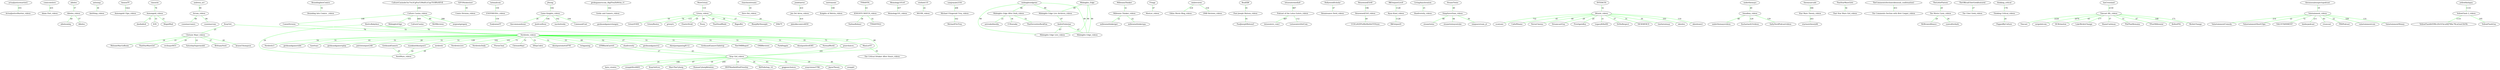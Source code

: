 graph G {
  "actualjusticewarrior2" -- "ActualJusticeWarrior_videos" [label="355", color=green];
  "comicswelove" -- "Adam Post_videos" [label="435", color=green];
  "albeleo" -- "Albeleo_videos" [label="57", color=green];
  "Albeleo_videos" -- "albeleombq" [label="60", color=green];
  "Albeleo_videos" -- "Albeleo" [label="57", color=green];
  "antisimp" -- "AntiSimp_videos" [label="30", color=green];
  "AsmonTV" -- "Asmongold Clips_videos" [label="1422", color=green];
  "classichc" -- "Asmongold_videos" [label="78", color=green];
  "Asmongold_videos" -- "dmdiablo4" [label="21", color=green];
  "Asmongold_videos" -- "IGN" [label="33", color=green];
  "Asmongold_videos" -- "MogulMail" [label="21", color=green];
  "andreea_avr" -- "Avram_videos" [label="90", color=green];
  "Avram_videos" -- "cosminavramro" [label="90", color=green];
  "Avram_videos" -- "cosminavram" [label="90", color=green];
  "BoundingIntoComics" -- "Bounding Into Comics _videos" [label="51", color=green];
  "XrayGirl_" -- "Chrissie Mayr_videos" [label="25", color=green];
  "XrayGirl_" -- "Nerdrotic_videos" [label="76", color=green];
  "Chrissie Mayr_videos" -- "SaturdaySupermodel" [label="22", color=green];
  "Chrissie Mayr_videos" -- "BrittanyVenti" [label="27", color=green];
  "Chrissie Mayr_videos" -- "keanuCthompson" [label="20", color=green];
  "Chrissie Mayr_videos" -- "MelonieMacGoBoom" [label="24", color=green];
  "Chrissie Mayr_videos" -- "ThatStarWarsGirl" [label="33", color=green];
  "Chrissie Mayr_videos" -- "cecilsays9451" [label="20", color=green];
  "32FONickweiser" -- "Comix Division_videos" [label="39", color=green];
  "CultureCasinobr3sc7es3CgPur53MxR1zUqa7D3BYoNFrX" -- "Culture Casino_videos" [label="266", color=green];
  "Culture Casino_videos" -- "MidnightsEdge" [label="161", color=green];
  "Culture Casino_videos" -- "CultureCasino" [label="669", color=green];
  "Culture Casino_videos" -- "MrHReviews" [label="80", color=green];
  "Culture Casino_videos" -- "ComixDivision" [label="108", color=green];
  "Culture Casino_videos" -- "mrgrantgregory" [label="288", color=green];
  "ComixDivision" -- "Nerdrotic_videos" [label="51", color=green];
  "hotmailcom" -- "ENDYMIONtv_videos" [label="159", color=green];
  "ENDYMIONtv_videos" -- "EndymionYT" [label="159", color=green];
  "jfwong" -- "Game Knights_videos" [label="104", color=green];
  "Game Knights_videos" -- "thecommandzone" [label="26", color=green];
  "Game Knights_videos" -- "JoshLeeKwai" [label="104", color=green];
  "Game Knights_videos" -- "wachelreeks" [label="102", color=green];
  "Game Knights_videos" -- "CommandCast" [label="104", color=green];
  "geeksgamerscom_t8gZVmZhMvba_r1" -- "Geeks and Gamers_videos" [label="142", color=green];
  "Geeks and Gamers_videos" -- "geeksandgamerslangen" [label="392", color=green];
  "MoreGrizzy" -- "Grizzy_videos" [label="110", color=green];
  "Grizzy_videos" -- "GrizzyVODS" [label="50", color=green];
  "Grizzy_videos" -- "GrizzyBeatss" [label="79", color=green];
  "Grizzy_videos" -- "grizzytv" [label="115", color=green];
  "Grizzy_videos" -- "ElasticDroid" [label="29", color=green];
  "Grizzy_videos" -- "Pezzy" [label="40", color=green];
  "Grizzy_videos" -- "ThatDeadBlade" [label="20", color=green];
  "Grizzy_videos" -- "Bigpuffer" [label="34", color=green];
  "Grizzy_videos" -- "BlargMyShnoople" [label="27", color=green];
  "Grizzy_videos" -- "SMii7Y" [label="24", color=green];
  "chaichxostreams" -- "Hero Hei_videos" [label="18", color=green];
  "jondelarroz" -- "Jon Del Arroz_videos" [label="410", color=green];
  "Jon Del Arroz_videos" -- "jdatalkscomics4650" [label="410", color=green];
  "melvinzone" -- "Knights of Melvin_videos" [label="108", color=green];
  "TYRANTH_" -- "KNIGHTS WATCH_videos" [label="63", color=green];
  "KNIGHTS WATCH_videos" -- "NathanRohner" [label="58", color=green];
  "KNIGHTS WATCH_videos" -- "TYRANTH22" [label="32", color=green];
  "Memology101e0" -- "Memology101_videos" [label="457", color=green];
  "stotheb135" -- "MGOW_videos" [label="24", color=green];
  "samjroyale2334" -- "Michael Fitzgerald Troy_videos" [label="208", color=green];
  "Michael Fitzgerald Troy_videos" -- "MichaelFitzTroy" [label="162", color=green];
  "midnightsedgeme" -- "Midnights Edge After Dark_videos" [label="86", color=green];
  "midnightsedgeme" -- "Midnights Edge Live Archives_videos" [label="99", color=green];
  "midnightsedgeme" -- "Midnights Edge Live_videos" [label="99", color=green];
  "midnightsedgeme" -- "Midnights Edge_videos" [label="99", color=green];
  "Midnights Edge After Dark_videos" -- "astroskullmedia" [label="21", color=green];
  "Midnights Edge After Dark_videos" -- "CCKaraoke" [label="34", color=green];
  "Midnights Edge After Dark_videos" -- "ThatSeventiesRockFan" [label="51", color=green];
  "Midnights_Edge" -- "Midnights Edge Live Archives_videos" [label="99", color=green];
  "Midnights_Edge" -- "Midnights Edge Live_videos" [label="99", color=green];
  "Midnights_Edge" -- "Midnights Edge_videos" [label="99", color=green];
  "Midnights Edge Live Archives_videos" -- "AndreEinherjar" [label="47", color=green];
  "AndreEinherjar" -- "Midnights Edge Live_videos" [label="47", color=green];
  "AndreEinherjar" -- "Midnights Edge_videos" [label="47", color=green];
  "MillenniaThinker" -- "Millennia Thinker_videos" [label="32", color=green];
  "Millennia Thinker_videos" -- "millenniathinkerger" [label="22", color=green];
  "Millennia Thinker_videos" -- "millenniathinkerspa" [label="22", color=green];
  "Fringy" -- "MooLer_videos" [label="47", color=green];
  "HeelvsBabyface" -- "Nerdrotic_videos" [label="78", color=green];
  "HeelvsBabyface" -- "NerdWars_videos" [label="24", color=green];
  "HeelvsBabyface" -- "Xray Girl_videos" [label="48", color=green];
  "Nerdrotic_videos" -- "nerdrotic" [label="128", color=green];
  "Nerdrotic_videos" -- "NerdroticLive" [label="102", color=green];
  "Nerdrotic_videos" -- "QTRBlackGarrett" [label="89", color=green];
  "Nerdrotic_videos" -- "MauLerYT" [label="37", color=green];
  "Nerdrotic_videos" -- "NerdroticDaily" [label="101", color=green];
  "Nerdrotic_videos" -- "PierryChan" [label="73", color=green];
  "Nerdrotic_videos" -- "ChrissieMayr" [label="51", color=green];
  "Nerdrotic_videos" -- "DDayCobra" [label="51", color=green];
  "Nerdrotic_videos" -- "GeeksandGamers" [label="51", color=green];
  "Nerdrotic_videos" -- "rkoutpostshorts8795" [label="51", color=green];
  "Nerdrotic_videos" -- "hvbgaming" [label="33", color=green];
  "Nerdrotic_videos" -- "geeksandgamers2" [label="27", color=green];
  "Nerdrotic_videos" -- "rkoutpostgaming8112" [label="51", color=green];
  "Nerdrotic_videos" -- "GeeksandGamersTabletop" [label="51", color=green];
  "Nerdrotic_videos" -- "TheOMBReport" [label="51", color=green];
  "Nerdrotic_videos" -- "OMBReviews" [label="51", color=green];
  "Nerdrotic_videos" -- "shadiversity" [label="52", color=green];
  "Nerdrotic_videos" -- "ryankinelrkoutpost1" [label="51", color=green];
  "Nerdrotic_videos" -- "ParkHoppin" [label="51", color=green];
  "Nerdrotic_videos" -- "rkoutpostlive8385" [label="51", color=green];
  "Nerdrotic_videos" -- "NormalWorld" [label="35", color=green];
  "Nerdrotic_videos" -- "Nerdrotic3" [label="54", color=green];
  "Nerdrotic_videos" -- "geeksandgamerslife" [label="51", color=green];
  "Nerdrotic_videos" -- "hawttoys" [label="61", color=green];
  "Nerdrotic_videos" -- "geeksandgamersplay" [label="51", color=green];
  "Nerdrotic_videos" -- "pourchoices_" [label="75", color=green];
  "Nerdrotic_videos" -- "patriotoutpost248" [label="20", color=green];
  "nerdrotic" -- "NerdWars_videos" [label="28", color=green];
  "QTRBlackGarrett" -- "Xray Girl_videos" [label="27", color=green];
  "MauLerYT" -- "The Critical Drinker After Hours_videos" [label="30", color=green];
  "GeeksandGamers" -- "NerdWars_videos" [label="20", color=green];
  "shadiversity" -- "Xray Girl_videos" [label="43", color=green];
  "ryankinelrkoutpost1" -- "NerdWars_videos" [label="24", color=green];
  "pourchoices_" -- "Xray Girl_videos" [label="241", color=green];
  "ombreviews" -- "Odins Movie Blog_videos" [label="218", color=green];
  "ombreviews" -- "OMB Reviews_videos" [label="218", color=green];
  "RealPJW" -- "Paul Joseph Watson_videos" [label="81", color=green];
  "Paul Joseph Watson_videos" -- "PaulJosephWatson5" [label="81", color=green];
  "lotuseatermedia9" -- "Podcast of the Lotus Eaters_videos" [label="887", color=green];
  "Podcast of the Lotus Eaters_videos" -- "lotuseaters_com1" [label="887", color=green];
  "Podcast of the Lotus Eaters_videos" -- "LotuseatersDotCom" [label="112", color=green];
  "HollywoodScholar" -- "Renaissance Nerd_videos" [label="47", color=green];
  "RenownedZ3r0f" -- "RenownedZ3r0_videos" [label="196", color=green];
  "RenownedZ3r0_videos" -- "UC81z0QYPnMlzMnHztTOVxxw" [label="49", color=green];
  "RKOutpostLive9" -- "Ryan Kinel_videos" [label="1128", color=green];
  "Ryan Kinel_videos" -- "RKOutpost9" [label="1128", color=green];
  "LivingAnachronism" -- "Shadiversity_videos" [label="25", color=green];
  "SteaneTwins" -- "SimpSaverSam_videos" [label="49", color=green];
  "SimpSaverSam_videos" -- "steanetwins" [label="98", color=green];
  "SimpSaverSam_videos" -- "steanetwinsyoutube" [label="84", color=green];
  "SimpSaverSam_videos" -- "simpsaversam_yt" [label="30", color=green];
  "INTERGTA" -- "SKizzle_videos" [label="32", color=green];
  "SKizzle_videos" -- "scaryaxe" [label="732", color=green];
  "SKizzle_videos" -- "CallofShame" [label="45", color=green];
  "SKizzle_videos" -- "NerosCinema" [label="40", color=green];
  "SKizzle_videos" -- "DreamcastGuy" [label="29", color=green];
  "SKizzle_videos" -- "PrestigeisKey" [label="20", color=green];
  "SKizzle_videos" -- "LegacyKillaHD" [label="21", color=green];
  "SKizzle_videos" -- "DrDisRespect" [label="37", color=green];
  "SKizzle_videos" -- "NICKMERCS" [label="31", color=green];
  "SKizzle_videos" -- "timthetatman" [label="30", color=green];
  "SKizzle_videos" -- "skizzlex" [label="103", color=green];
  "SKizzle_videos" -- "skizzleaxe2" [label="110", color=green];
  "underthemayo" -- "Smudboy_videos" [label="49", color=green];
  "Smudboy_videos" -- "underthemayovideos" [label="48", color=green];
  "Smudboy_videos" -- "Zacharias423videos" [label="129", color=green];
  "Smudboy_videos" -- "SaltyNerdPodcastvideos" [label="129", color=green];
  "theorysarcade" -- "Star Wars Theory_videos" [label="306", color=green];
  "Star Wars Theory_videos" -- "starwarstheory66" [label="263", color=green];
  "ThatStarWarsGirlc" -- "That Star Wars Girl_videos" [label="56", color=green];
  "TheCommentsSectionvideossub_confirmation1" -- "The Comments Section with Bret Cooper_videos" [label="453", color=green];
  "TheLittlePlatoon" -- "The Movie Cynic_videos" [label="29", color=green];
  "The Movie Cynic_videos" -- "MrBrownAlliance" [label="29", color=green];
  "The Movie Cynic_videos" -- "cynicafterdark" [label="20", color=green];
  "TheOfficialUberGeekfeatured" -- "The Uber Geek_videos" [label="27", color=green];
  "thinking_critical" -- "Thinking Critical_videos" [label="178", color=green];
  "Thinking Critical_videos" -- "PoppedByCulture" [label="20", color=green];
  "IanCrossland" -- "Timcast IRL_videos" [label="2159", color=green];
  "Timcast IRL_videos" -- "Timcast" [label="2226", color=green];
  "Timcast IRL_videos" -- "sergedotcom" [label="2079", color=green];
  "Timcast IRL_videos" -- "HCBrimelow" [label="65", color=green];
  "Timcast IRL_videos" -- "LukeWeAreChange" [label="177", color=green];
  "Timcast IRL_videos" -- "ShaneCashman" [label="37", color=green];
  "Timcast IRL_videos" -- "PhilThatRemains" [label="51", color=green];
  "Timcast IRL_videos" -- "TPostMillennial" [label="47", color=green];
  "Timcast IRL_videos" -- "KellenPDL" [label="148", color=green];
  "Timcast IRL_videos" -- "WeAreChange" [label="171", color=green];
  "theunusualsuspectspodcast" -- "Valutainment_videos" [label="19", color=green];
  "Valutainment_videos" -- "ValuetainmentComedy" [label="214", color=green];
  "Valutainment_videos" -- "ValuetainmentShortClips" [label="22", color=green];
  "Valutainment_videos" -- "VALUETAINMENT" [label="72", color=green];
  "Valutainment_videos" -- "bizdocpodcast" [label="211", color=green];
  "Valutainment_videos" -- "vtsoscast" [label="83", color=green];
  "Valutainment_videos" -- "PBDPodcast" [label="22", color=green];
  "Valutainment_videos" -- "valuetainmentcom" [label="328", color=green];
  "Valutainment_videos" -- "ValuetainmentMoney" [label="131", color=green];
  "Xray Girl_videos" -- "kara_creates" [label="24", color=green];
  "Xray Girl_videos" -- "xraygirllive8493" [label="188", color=green];
  "Xray Girl_videos" -- "XrayGirlLive" [label="87", color=green];
  "Xray Girl_videos" -- "MarcTheCyborg" [label="18", color=green];
  "Xray Girl_videos" -- "HumanCyborgRelation" [label="209", color=green];
  "Xray Girl_videos" -- "MVPMaxfieldVonPriestley" [label="18", color=green];
  "Xray Girl_videos" -- "MrPorkchop_14" [label="24", color=green];
  "Xray Girl_videos" -- "gngpourchoices" [label="93", color=green];
  "Xray Girl_videos" -- "xrayvisions5786" [label="52", color=green];
  "Xray Girl_videos" -- "JayneTheory" [label="18", color=green];
  "Xray Girl_videos" -- "xraygirl" [label="46", color=green];
  "yellowflashguy" -- "YellowFlash 2_videos" [label="1133", color=green];
  "YellowFlash 2_videos" -- "YellowFlash8rEBXc2Ze5CbcuiHJ7Wkc7KcaGeaCiSrVk" [label="1133", color=green];
  "YellowFlash 2_videos" -- "YellowFlashGuy" [label="195", color=green];
}
